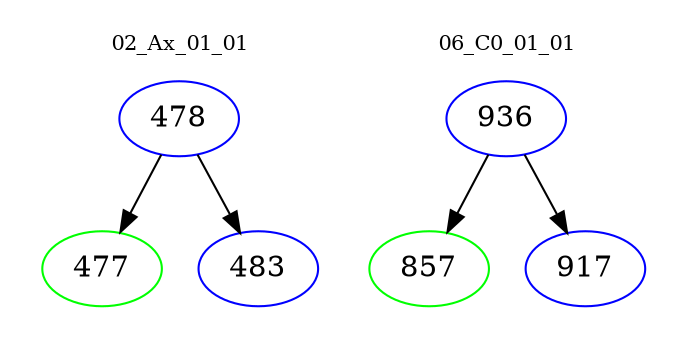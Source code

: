 digraph{
subgraph cluster_0 {
color = white
label = "02_Ax_01_01";
fontsize=10;
T0_478 [label="478", color="blue"]
T0_478 -> T0_477 [color="black"]
T0_477 [label="477", color="green"]
T0_478 -> T0_483 [color="black"]
T0_483 [label="483", color="blue"]
}
subgraph cluster_1 {
color = white
label = "06_C0_01_01";
fontsize=10;
T1_936 [label="936", color="blue"]
T1_936 -> T1_857 [color="black"]
T1_857 [label="857", color="green"]
T1_936 -> T1_917 [color="black"]
T1_917 [label="917", color="blue"]
}
}
